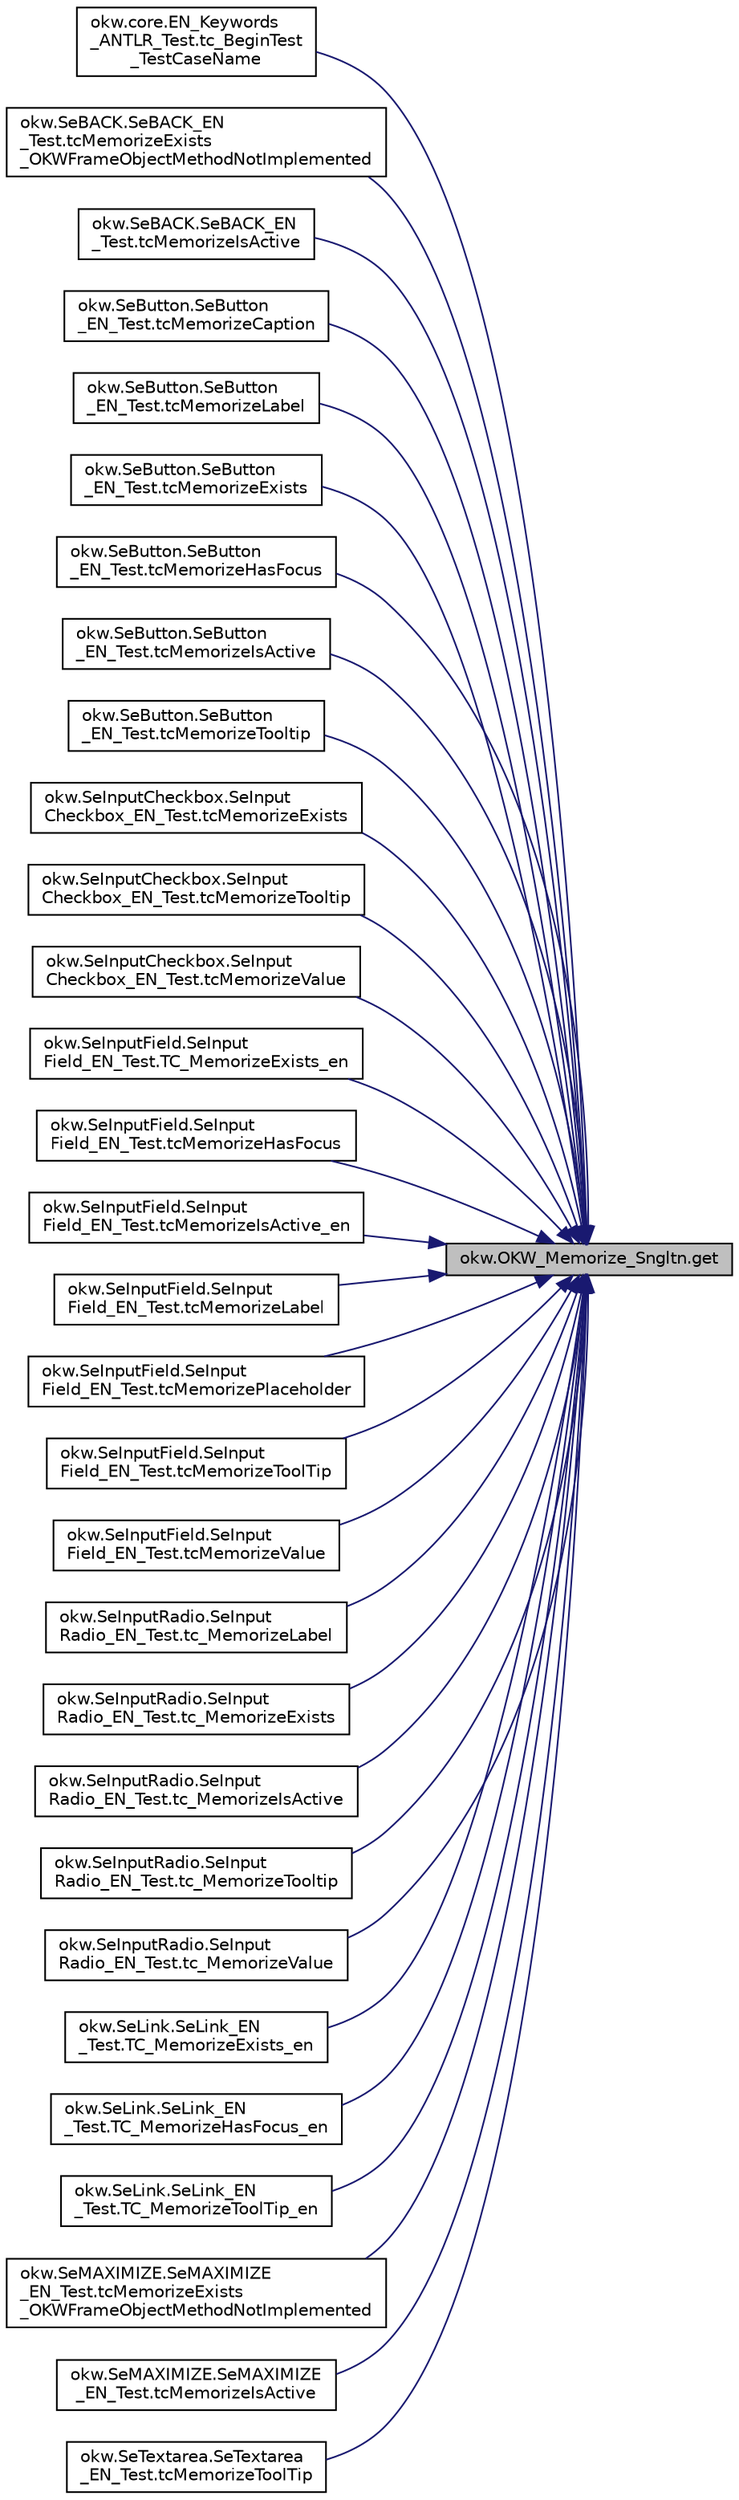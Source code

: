 digraph "okw.OKW_Memorize_Sngltn.get"
{
 // INTERACTIVE_SVG=YES
 // LATEX_PDF_SIZE
  edge [fontname="Helvetica",fontsize="10",labelfontname="Helvetica",labelfontsize="10"];
  node [fontname="Helvetica",fontsize="10",shape=record];
  rankdir="RL";
  Node49 [label="okw.OKW_Memorize_Sngltn.get",height=0.2,width=0.4,color="black", fillcolor="grey75", style="filled", fontcolor="black",tooltip="Holt den Aktuellen Wert eines Schlüssels."];
  Node49 -> Node50 [dir="back",color="midnightblue",fontsize="10",style="solid",fontname="Helvetica"];
  Node50 [label="okw.core.EN_Keywords\l_ANTLR_Test.tc_BeginTest\l_TestCaseName",height=0.2,width=0.4,color="black", fillcolor="white", style="filled",URL="$classokw_1_1core_1_1_e_n___keywords___a_n_t_l_r___test.html#a014ad937ba05658b9530788f42340ca4",tooltip="Prüft das Schlüsselwort \"BeginTest\" mit dem Testziel, dass der aktuelle Testfallname unter dem MemKey..."];
  Node49 -> Node51 [dir="back",color="midnightblue",fontsize="10",style="solid",fontname="Helvetica"];
  Node51 [label="okw.SeBACK.SeBACK_EN\l_Test.tcMemorizeExists\l_OKWFrameObjectMethodNotImplemented",height=0.2,width=0.4,color="black", fillcolor="white", style="filled",URL="$classokw_1_1_se_b_a_c_k_1_1_se_b_a_c_k___e_n___test.html#a216f20ac0d64b78675a285836ee8449a",tooltip="Testet das Schlüsselwort MemorizeExists( FN, Val ) eines SeBACK Prüfen."];
  Node49 -> Node52 [dir="back",color="midnightblue",fontsize="10",style="solid",fontname="Helvetica"];
  Node52 [label="okw.SeBACK.SeBACK_EN\l_Test.tcMemorizeIsActive",height=0.2,width=0.4,color="black", fillcolor="white", style="filled",URL="$classokw_1_1_se_b_a_c_k_1_1_se_b_a_c_k___e_n___test.html#a6fec92f9be648729f1b3b40e7366fb5e",tooltip="Teste das Schlüsselwort MemorizeIsActive( FN, MemKey ) eines SeBACK Prüfen."];
  Node49 -> Node53 [dir="back",color="midnightblue",fontsize="10",style="solid",fontname="Helvetica"];
  Node53 [label="okw.SeButton.SeButton\l_EN_Test.tcMemorizeCaption",height=0.2,width=0.4,color="black", fillcolor="white", style="filled",URL="$classokw_1_1_se_button_1_1_se_button___e_n___test.html#a9945d7e2b928f3055a48cfdd63c5c7f7",tooltip="Test des Schlüsselwortes MemorizeCaption für den GUI-Adapter SeButton."];
  Node49 -> Node54 [dir="back",color="midnightblue",fontsize="10",style="solid",fontname="Helvetica"];
  Node54 [label="okw.SeButton.SeButton\l_EN_Test.tcMemorizeLabel",height=0.2,width=0.4,color="black", fillcolor="white", style="filled",URL="$classokw_1_1_se_button_1_1_se_button___e_n___test.html#abf28e6329df074217d8c0bc889fdb9b4",tooltip="Test des Schlüsselwortes MemorizeCaption für den GUI-Adapter SeButton."];
  Node49 -> Node55 [dir="back",color="midnightblue",fontsize="10",style="solid",fontname="Helvetica"];
  Node55 [label="okw.SeButton.SeButton\l_EN_Test.tcMemorizeExists",height=0.2,width=0.4,color="black", fillcolor="white", style="filled",URL="$classokw_1_1_se_button_1_1_se_button___e_n___test.html#a20800e29ef36853176b5c9967a8b161b",tooltip="Test des Schlüsselwortes MemorizeExists für den GUI-Adapter SeButton."];
  Node49 -> Node56 [dir="back",color="midnightblue",fontsize="10",style="solid",fontname="Helvetica"];
  Node56 [label="okw.SeButton.SeButton\l_EN_Test.tcMemorizeHasFocus",height=0.2,width=0.4,color="black", fillcolor="white", style="filled",URL="$classokw_1_1_se_button_1_1_se_button___e_n___test.html#a9707ba1526eeda75c8fa41e1e8164aa0",tooltip="Test des Schlüsselwortes MemorizeHasFocus für den GUI-Adapter SeButton."];
  Node49 -> Node57 [dir="back",color="midnightblue",fontsize="10",style="solid",fontname="Helvetica"];
  Node57 [label="okw.SeButton.SeButton\l_EN_Test.tcMemorizeIsActive",height=0.2,width=0.4,color="black", fillcolor="white", style="filled",URL="$classokw_1_1_se_button_1_1_se_button___e_n___test.html#a6598b01b18a4f5b518b5d610d1c8d290",tooltip="Test des Schlüsselwortes MemorizeIsActive für den GUI-Adapter SeButton."];
  Node49 -> Node58 [dir="back",color="midnightblue",fontsize="10",style="solid",fontname="Helvetica"];
  Node58 [label="okw.SeButton.SeButton\l_EN_Test.tcMemorizeTooltip",height=0.2,width=0.4,color="black", fillcolor="white", style="filled",URL="$classokw_1_1_se_button_1_1_se_button___e_n___test.html#ab5f86f97a634753914c8c2b08b155a05",tooltip="Test des Schlüsselwortes MemorizeTooltip für den GUI-Adapter SeButton."];
  Node49 -> Node59 [dir="back",color="midnightblue",fontsize="10",style="solid",fontname="Helvetica"];
  Node59 [label="okw.SeInputCheckbox.SeInput\lCheckbox_EN_Test.tcMemorizeExists",height=0.2,width=0.4,color="black", fillcolor="white", style="filled",URL="$classokw_1_1_se_input_checkbox_1_1_se_input_checkbox___e_n___test.html#ad65d7242329916eba19b5ee13e6e96b6",tooltip="Logget ob ein vorhandenes objekt existiert."];
  Node49 -> Node60 [dir="back",color="midnightblue",fontsize="10",style="solid",fontname="Helvetica"];
  Node60 [label="okw.SeInputCheckbox.SeInput\lCheckbox_EN_Test.tcMemorizeTooltip",height=0.2,width=0.4,color="black", fillcolor="white", style="filled",URL="$classokw_1_1_se_input_checkbox_1_1_se_input_checkbox___e_n___test.html#afafdab11ea44117d916cdcaba9d30cce",tooltip="Speichert ob ein vorhandenes objekt existiert."];
  Node49 -> Node61 [dir="back",color="midnightblue",fontsize="10",style="solid",fontname="Helvetica"];
  Node61 [label="okw.SeInputCheckbox.SeInput\lCheckbox_EN_Test.tcMemorizeValue",height=0.2,width=0.4,color="black", fillcolor="white", style="filled",URL="$classokw_1_1_se_input_checkbox_1_1_se_input_checkbox___e_n___test.html#a6f0bfeb1a421a5e4c60e70659420fe5a",tooltip="Speichert ob ein vorhandenes objekt existiert."];
  Node49 -> Node62 [dir="back",color="midnightblue",fontsize="10",style="solid",fontname="Helvetica"];
  Node62 [label="okw.SeInputField.SeInput\lField_EN_Test.TC_MemorizeExists_en",height=0.2,width=0.4,color="black", fillcolor="white", style="filled",URL="$classokw_1_1_se_input_field_1_1_se_input_field___e_n___test.html#a2a649957e3eb7b2a00fae75dd386ff6b",tooltip="Teste das Schlüsselwort MemorizeExists( FN, MemKey ) eines SeInputText Prüfen."];
  Node49 -> Node63 [dir="back",color="midnightblue",fontsize="10",style="solid",fontname="Helvetica"];
  Node63 [label="okw.SeInputField.SeInput\lField_EN_Test.tcMemorizeHasFocus",height=0.2,width=0.4,color="black", fillcolor="white", style="filled",URL="$classokw_1_1_se_input_field_1_1_se_input_field___e_n___test.html#acd5886595f784cf019869d6ea13e8d01",tooltip="Teste das Schlüsselwort MemorizeHasFocus( FN, MemKey ) eines SeInputText Prüfen."];
  Node49 -> Node64 [dir="back",color="midnightblue",fontsize="10",style="solid",fontname="Helvetica"];
  Node64 [label="okw.SeInputField.SeInput\lField_EN_Test.tcMemorizeIsActive_en",height=0.2,width=0.4,color="black", fillcolor="white", style="filled",URL="$classokw_1_1_se_input_field_1_1_se_input_field___e_n___test.html#a2b32a4338175e0f367218d82c92e7587",tooltip="Teste das Schlüsselwort MemorizeIsActive( FN, MemKey ) eines SeInputText Prüfen."];
  Node49 -> Node65 [dir="back",color="midnightblue",fontsize="10",style="solid",fontname="Helvetica"];
  Node65 [label="okw.SeInputField.SeInput\lField_EN_Test.tcMemorizeLabel",height=0.2,width=0.4,color="black", fillcolor="white", style="filled",URL="$classokw_1_1_se_input_field_1_1_se_input_field___e_n___test.html#a6ae8699a98d818972e564c77d818da20",tooltip="Teste das Schlüsselwort MemorizeLabel( FN, MemKey ) eines SeInputText Prüfen."];
  Node49 -> Node66 [dir="back",color="midnightblue",fontsize="10",style="solid",fontname="Helvetica"];
  Node66 [label="okw.SeInputField.SeInput\lField_EN_Test.tcMemorizePlaceholder",height=0.2,width=0.4,color="black", fillcolor="white", style="filled",URL="$classokw_1_1_se_input_field_1_1_se_input_field___e_n___test.html#acb693489ff268a48bee2955bc73062bb",tooltip="Testet ob das Schlüsselwort MemorizePlaceholder( FN, MemKey ) der Klasse SeInputText implementiert is..."];
  Node49 -> Node67 [dir="back",color="midnightblue",fontsize="10",style="solid",fontname="Helvetica"];
  Node67 [label="okw.SeInputField.SeInput\lField_EN_Test.tcMemorizeToolTip",height=0.2,width=0.4,color="black", fillcolor="white", style="filled",URL="$classokw_1_1_se_input_field_1_1_se_input_field___e_n___test.html#ab6cc18cf0a879e094db1b03150a0d270",tooltip="Teste das Schlüsselwort MemorizeTooltip( FN, MemKey ) eines SeInputText Prüfen."];
  Node49 -> Node68 [dir="back",color="midnightblue",fontsize="10",style="solid",fontname="Helvetica"];
  Node68 [label="okw.SeInputField.SeInput\lField_EN_Test.tcMemorizeValue",height=0.2,width=0.4,color="black", fillcolor="white", style="filled",URL="$classokw_1_1_se_input_field_1_1_se_input_field___e_n___test.html#a49f951b6ec1ce68d0eccdb21dc57786b",tooltip="Teste das Schlüsselwort MemorizeValue( FN, MemKey ) eines SeInputText Prüfen."];
  Node49 -> Node69 [dir="back",color="midnightblue",fontsize="10",style="solid",fontname="Helvetica"];
  Node69 [label="okw.SeInputRadio.SeInput\lRadio_EN_Test.tc_MemorizeLabel",height=0.2,width=0.4,color="black", fillcolor="white", style="filled",URL="$classokw_1_1_se_input_radio_1_1_se_input_radio___e_n___test.html#a39fbafcc74d53e91efb523e129b67aa2",tooltip="Test des Schlüsselwortes MemorizeLabel für den GUI-Adapter SeInputRadio."];
  Node49 -> Node70 [dir="back",color="midnightblue",fontsize="10",style="solid",fontname="Helvetica"];
  Node70 [label="okw.SeInputRadio.SeInput\lRadio_EN_Test.tc_MemorizeExists",height=0.2,width=0.4,color="black", fillcolor="white", style="filled",URL="$classokw_1_1_se_input_radio_1_1_se_input_radio___e_n___test.html#a4088c6ed9fe447694f55b854d4e26e7b",tooltip="Test des Schlüsselwortes MemorizeExists für den GUI-Adapter SeInputRadio."];
  Node49 -> Node71 [dir="back",color="midnightblue",fontsize="10",style="solid",fontname="Helvetica"];
  Node71 [label="okw.SeInputRadio.SeInput\lRadio_EN_Test.tc_MemorizeIsActive",height=0.2,width=0.4,color="black", fillcolor="white", style="filled",URL="$classokw_1_1_se_input_radio_1_1_se_input_radio___e_n___test.html#a7810904e1268bdaf14922ba950527c06",tooltip="Test des Schlüsselwortes MemorizeIsActive für den GUI-Adapter SeInputRadio."];
  Node49 -> Node72 [dir="back",color="midnightblue",fontsize="10",style="solid",fontname="Helvetica"];
  Node72 [label="okw.SeInputRadio.SeInput\lRadio_EN_Test.tc_MemorizeTooltip",height=0.2,width=0.4,color="black", fillcolor="white", style="filled",URL="$classokw_1_1_se_input_radio_1_1_se_input_radio___e_n___test.html#a7b83c595bca49f4d2a2d73f59d20a3cc",tooltip="Test des Schlüsselwortes MemorizeTooltip für den GUI-Adapter SeInputRadio."];
  Node49 -> Node73 [dir="back",color="midnightblue",fontsize="10",style="solid",fontname="Helvetica"];
  Node73 [label="okw.SeInputRadio.SeInput\lRadio_EN_Test.tc_MemorizeValue",height=0.2,width=0.4,color="black", fillcolor="white", style="filled",URL="$classokw_1_1_se_input_radio_1_1_se_input_radio___e_n___test.html#aab5005e086cb385eb7998b677603b9d5",tooltip="Test des Schlüsselwortes MemorizeValue für den GUI-Adapter SeInputRadio."];
  Node49 -> Node74 [dir="back",color="midnightblue",fontsize="10",style="solid",fontname="Helvetica"];
  Node74 [label="okw.SeLink.SeLink_EN\l_Test.TC_MemorizeExists_en",height=0.2,width=0.4,color="black", fillcolor="white", style="filled",URL="$classokw_1_1_se_link_1_1_se_link___e_n___test.html#ad01a36c9b258f69ec17ebba1b0f85eac",tooltip="Prüft die Methode SeLink.MemorizeToolTip."];
  Node49 -> Node75 [dir="back",color="midnightblue",fontsize="10",style="solid",fontname="Helvetica"];
  Node75 [label="okw.SeLink.SeLink_EN\l_Test.TC_MemorizeHasFocus_en",height=0.2,width=0.4,color="black", fillcolor="white", style="filled",URL="$classokw_1_1_se_link_1_1_se_link___e_n___test.html#a62aa2dfe0475b6579877aa5ef89615c3",tooltip="Prüft die Methode SeLink.MemorizeFocus."];
  Node49 -> Node76 [dir="back",color="midnightblue",fontsize="10",style="solid",fontname="Helvetica"];
  Node76 [label="okw.SeLink.SeLink_EN\l_Test.TC_MemorizeToolTip_en",height=0.2,width=0.4,color="black", fillcolor="white", style="filled",URL="$classokw_1_1_se_link_1_1_se_link___e_n___test.html#ad88f4d017f1a55ad12f9ffc5ed0ab336",tooltip="Prüft die Methode SeLink.MemorizeToolTip."];
  Node49 -> Node77 [dir="back",color="midnightblue",fontsize="10",style="solid",fontname="Helvetica"];
  Node77 [label="okw.SeMAXIMIZE.SeMAXIMIZE\l_EN_Test.tcMemorizeExists\l_OKWFrameObjectMethodNotImplemented",height=0.2,width=0.4,color="black", fillcolor="white", style="filled",URL="$classokw_1_1_se_m_a_x_i_m_i_z_e_1_1_se_m_a_x_i_m_i_z_e___e_n___test.html#a8f628d8a0b5dc48364458121ed12d463",tooltip="Testet das Schlüsselwort MemorizeExists( FN, Val ) eines SeMAXIMIZE Prüfen."];
  Node49 -> Node78 [dir="back",color="midnightblue",fontsize="10",style="solid",fontname="Helvetica"];
  Node78 [label="okw.SeMAXIMIZE.SeMAXIMIZE\l_EN_Test.tcMemorizeIsActive",height=0.2,width=0.4,color="black", fillcolor="white", style="filled",URL="$classokw_1_1_se_m_a_x_i_m_i_z_e_1_1_se_m_a_x_i_m_i_z_e___e_n___test.html#af649d3166ca3d9bc4c1f3858089a0853",tooltip="Teste das Schlüsselwort MemorizeIsActive( FN, MemKey ) eines SeMAXIMIZE Prüfen."];
  Node49 -> Node79 [dir="back",color="midnightblue",fontsize="10",style="solid",fontname="Helvetica"];
  Node79 [label="okw.SeTextarea.SeTextarea\l_EN_Test.tcMemorizeToolTip",height=0.2,width=0.4,color="black", fillcolor="white", style="filled",URL="$classokw_1_1_se_textarea_1_1_se_textarea___e_n___test.html#a79462f3249f85eed6274beabda697a1c",tooltip="Testet das Schlüsselwort MemorizeToolTip( FN, MemKey ) eines SeInputText Prüfen."];
}
